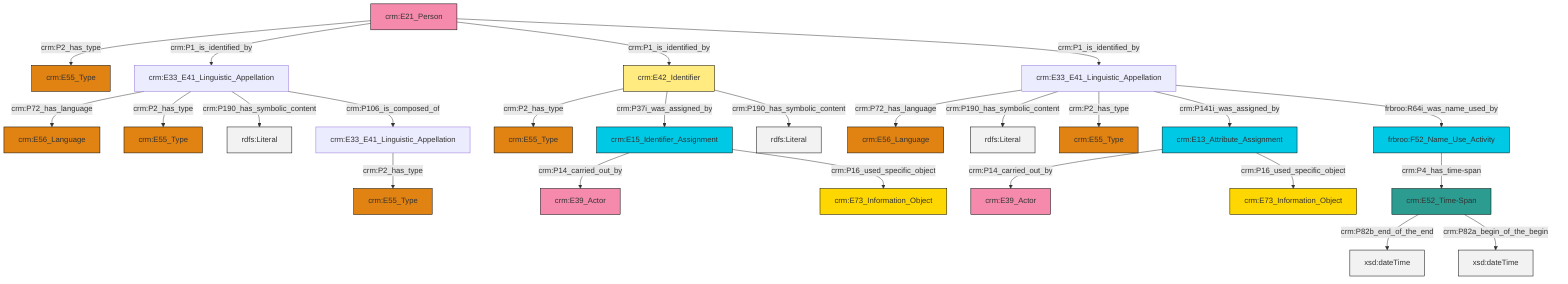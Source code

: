 graph TD
classDef Literal fill:#f2f2f2,stroke:#000000;
classDef CRM_Entity fill:#FFFFFF,stroke:#000000;
classDef Temporal_Entity fill:#00C9E6, stroke:#000000;
classDef Type fill:#E18312, stroke:#000000;
classDef Time-Span fill:#2C9C91, stroke:#000000;
classDef Appellation fill:#FFEB7F, stroke:#000000;
classDef Place fill:#008836, stroke:#000000;
classDef Persistent_Item fill:#B266B2, stroke:#000000;
classDef Conceptual_Object fill:#FFD700, stroke:#000000;
classDef Physical_Thing fill:#D2B48C, stroke:#000000;
classDef Actor fill:#f58aad, stroke:#000000;
classDef PC_Classes fill:#4ce600, stroke:#000000;
classDef Multi fill:#cccccc,stroke:#000000;

2["crm:E42_Identifier"]:::Appellation -->|crm:P2_has_type| 3["crm:E55_Type"]:::Type
4["crm:E33_E41_Linguistic_Appellation"]:::Default -->|crm:P72_has_language| 6["crm:E56_Language"]:::Type
7["crm:E33_E41_Linguistic_Appellation"]:::Default -->|crm:P2_has_type| 8["crm:E55_Type"]:::Type
4["crm:E33_E41_Linguistic_Appellation"]:::Default -->|crm:P190_has_symbolic_content| 17[rdfs:Literal]:::Literal
18["crm:E33_E41_Linguistic_Appellation"]:::Default -->|crm:P72_has_language| 19["crm:E56_Language"]:::Type
21["crm:E52_Time-Span"]:::Time-Span -->|crm:P82b_end_of_the_end| 22[xsd:dateTime]:::Literal
18["crm:E33_E41_Linguistic_Appellation"]:::Default -->|crm:P2_has_type| 12["crm:E55_Type"]:::Type
26["crm:E15_Identifier_Assignment"]:::Temporal_Entity -->|crm:P14_carried_out_by| 27["crm:E39_Actor"]:::Actor
31["crm:E21_Person"]:::Actor -->|crm:P2_has_type| 23["crm:E55_Type"]:::Type
32["crm:E13_Attribute_Assignment"]:::Temporal_Entity -->|crm:P14_carried_out_by| 0["crm:E39_Actor"]:::Actor
4["crm:E33_E41_Linguistic_Appellation"]:::Default -->|crm:P2_has_type| 9["crm:E55_Type"]:::Type
2["crm:E42_Identifier"]:::Appellation -->|crm:P37i_was_assigned_by| 26["crm:E15_Identifier_Assignment"]:::Temporal_Entity
31["crm:E21_Person"]:::Actor -->|crm:P1_is_identified_by| 18["crm:E33_E41_Linguistic_Appellation"]:::Default
32["crm:E13_Attribute_Assignment"]:::Temporal_Entity -->|crm:P16_used_specific_object| 36["crm:E73_Information_Object"]:::Conceptual_Object
2["crm:E42_Identifier"]:::Appellation -->|crm:P190_has_symbolic_content| 37[rdfs:Literal]:::Literal
15["frbroo:F52_Name_Use_Activity"]:::Temporal_Entity -->|crm:P4_has_time-span| 21["crm:E52_Time-Span"]:::Time-Span
4["crm:E33_E41_Linguistic_Appellation"]:::Default -->|crm:P141i_was_assigned_by| 32["crm:E13_Attribute_Assignment"]:::Temporal_Entity
31["crm:E21_Person"]:::Actor -->|crm:P1_is_identified_by| 2["crm:E42_Identifier"]:::Appellation
26["crm:E15_Identifier_Assignment"]:::Temporal_Entity -->|crm:P16_used_specific_object| 38["crm:E73_Information_Object"]:::Conceptual_Object
18["crm:E33_E41_Linguistic_Appellation"]:::Default -->|crm:P190_has_symbolic_content| 40[rdfs:Literal]:::Literal
21["crm:E52_Time-Span"]:::Time-Span -->|crm:P82a_begin_of_the_begin| 41[xsd:dateTime]:::Literal
18["crm:E33_E41_Linguistic_Appellation"]:::Default -->|crm:P106_is_composed_of| 7["crm:E33_E41_Linguistic_Appellation"]:::Default
4["crm:E33_E41_Linguistic_Appellation"]:::Default -->|frbroo:R64i_was_name_used_by| 15["frbroo:F52_Name_Use_Activity"]:::Temporal_Entity
31["crm:E21_Person"]:::Actor -->|crm:P1_is_identified_by| 4["crm:E33_E41_Linguistic_Appellation"]:::Default